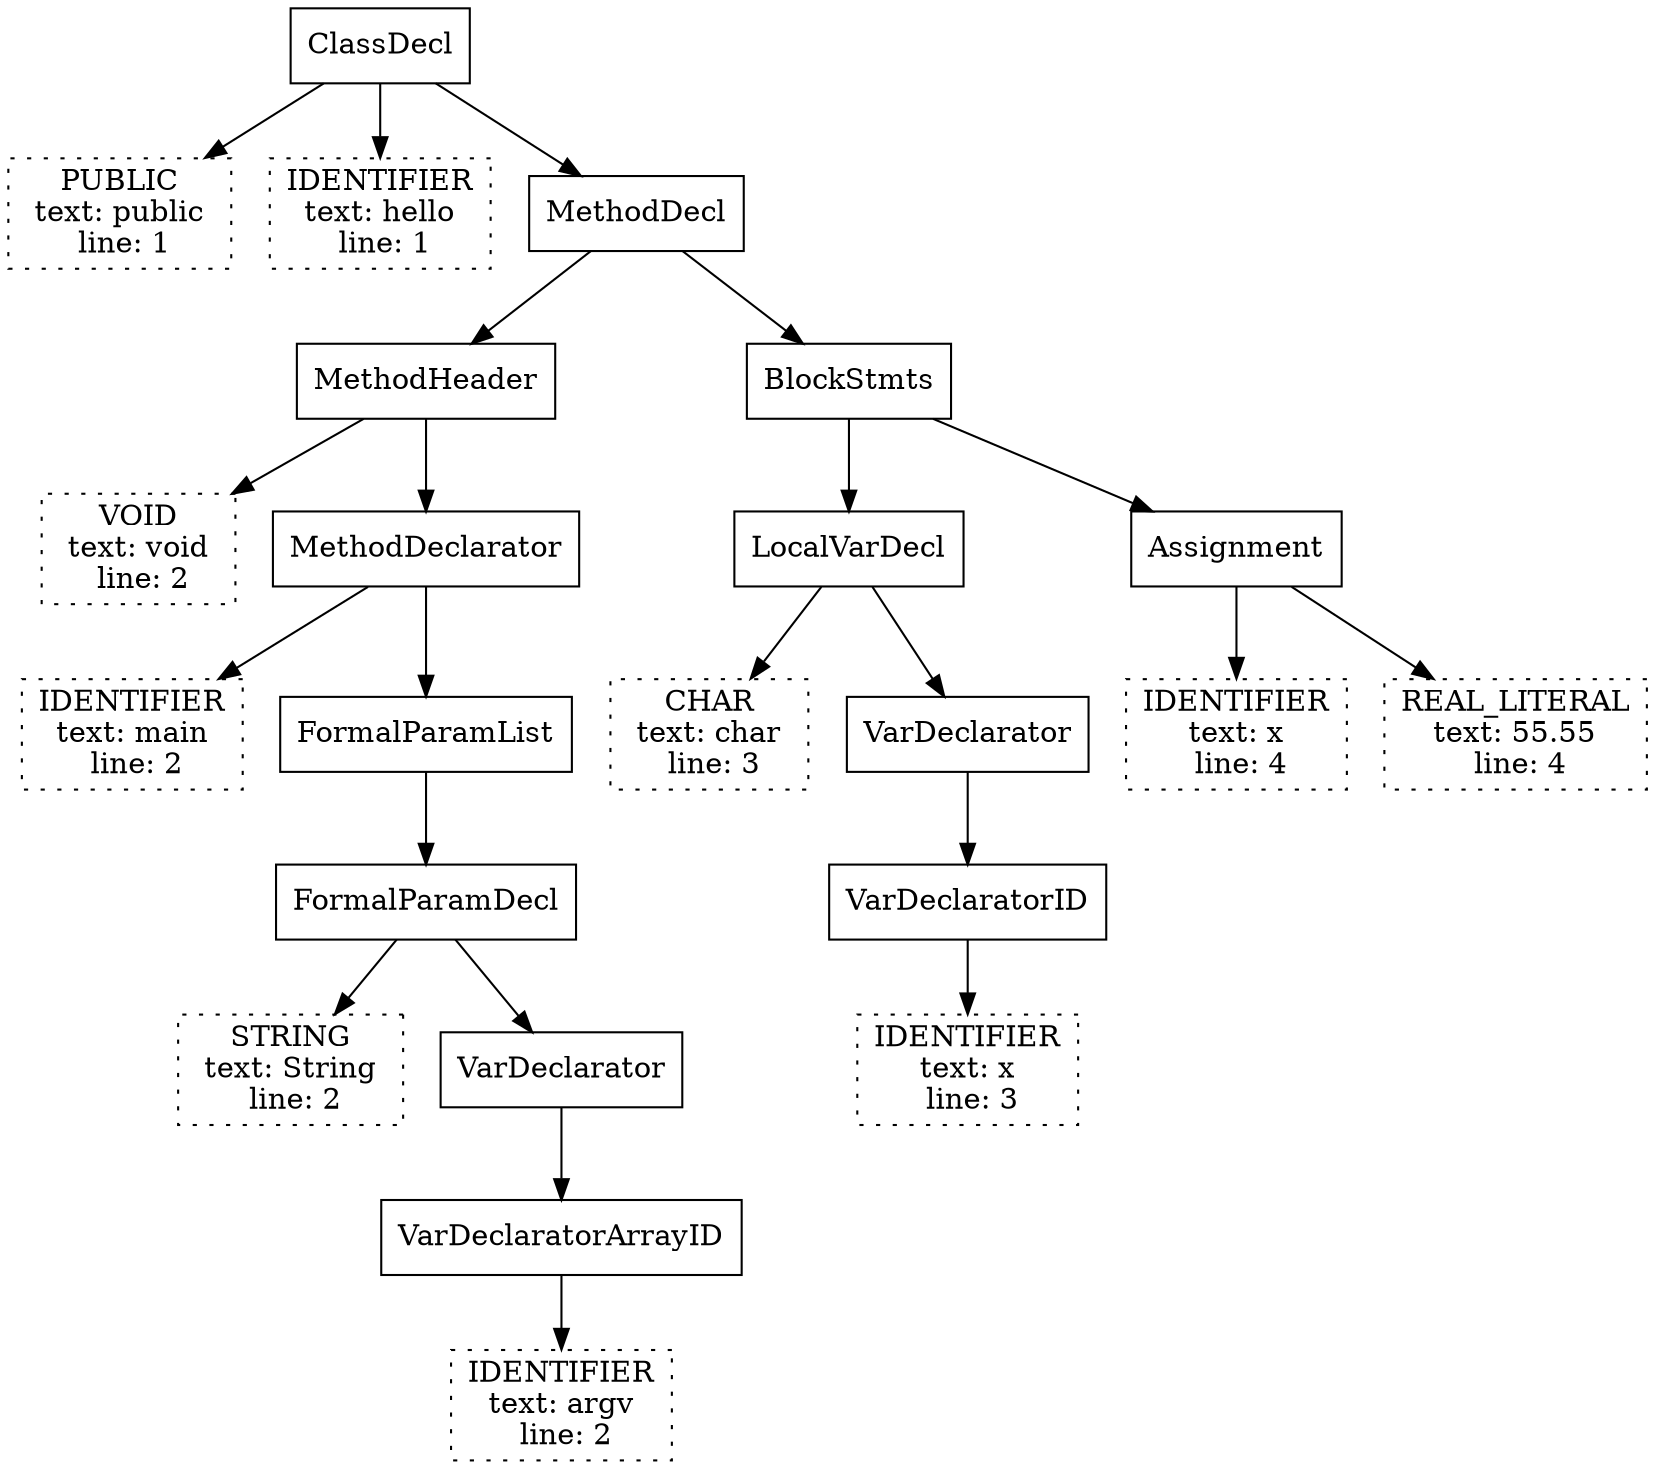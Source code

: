 digraph {
	N0 [shape=rectangle label=<ClassDecl>]
	N1 [shape=rectangle style=dotted label=<PUBLIC<br/> text: public <br/> line: 1>]
	N0 -> N1
	N2 [shape=rectangle style=dotted label=<IDENTIFIER<br/> text: hello <br/> line: 1>]
	N0 -> N2
	N3 [shape=rectangle label=<MethodDecl>]
	N0 -> N3
	N4 [shape=rectangle label=<MethodHeader>]
	N3 -> N4
	N5 [shape=rectangle style=dotted label=<VOID<br/> text: void <br/> line: 2>]
	N4 -> N5
	N6 [shape=rectangle label=<MethodDeclarator>]
	N4 -> N6
	N7 [shape=rectangle style=dotted label=<IDENTIFIER<br/> text: main <br/> line: 2>]
	N6 -> N7
	N8 [shape=rectangle label=<FormalParamList>]
	N6 -> N8
	N9 [shape=rectangle label=<FormalParamDecl>]
	N8 -> N9
	N10 [shape=rectangle style=dotted label=<STRING<br/> text: String <br/> line: 2>]
	N9 -> N10
	N11 [shape=rectangle label=<VarDeclarator>]
	N9 -> N11
	N12 [shape=rectangle label=<VarDeclaratorArrayID>]
	N11 -> N12
	N13 [shape=rectangle style=dotted label=<IDENTIFIER<br/> text: argv <br/> line: 2>]
	N12 -> N13
	N14 [shape=rectangle label=<BlockStmts>]
	N3 -> N14
	N15 [shape=rectangle label=<LocalVarDecl>]
	N14 -> N15
	N16 [shape=rectangle style=dotted label=<CHAR<br/> text: char <br/> line: 3>]
	N15 -> N16
	N17 [shape=rectangle label=<VarDeclarator>]
	N15 -> N17
	N18 [shape=rectangle label=<VarDeclaratorID>]
	N17 -> N18
	N19 [shape=rectangle style=dotted label=<IDENTIFIER<br/> text: x <br/> line: 3>]
	N18 -> N19
	N20 [shape=rectangle label=<Assignment>]
	N14 -> N20
	N21 [shape=rectangle style=dotted label=<IDENTIFIER<br/> text: x <br/> line: 4>]
	N20 -> N21
	N22 [shape=rectangle style=dotted label=<REAL_LITERAL<br/> text: 55.55 <br/> line: 4>]
	N20 -> N22
}
